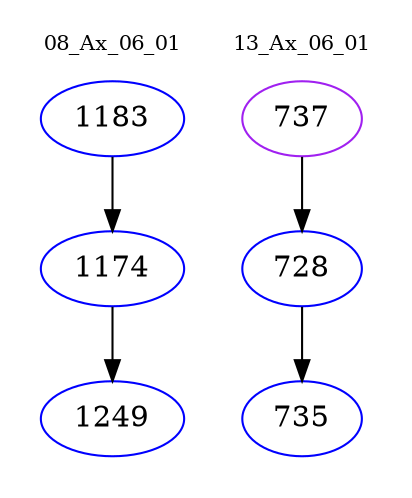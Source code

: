 digraph{
subgraph cluster_0 {
color = white
label = "08_Ax_06_01";
fontsize=10;
T0_1183 [label="1183", color="blue"]
T0_1183 -> T0_1174 [color="black"]
T0_1174 [label="1174", color="blue"]
T0_1174 -> T0_1249 [color="black"]
T0_1249 [label="1249", color="blue"]
}
subgraph cluster_1 {
color = white
label = "13_Ax_06_01";
fontsize=10;
T1_737 [label="737", color="purple"]
T1_737 -> T1_728 [color="black"]
T1_728 [label="728", color="blue"]
T1_728 -> T1_735 [color="black"]
T1_735 [label="735", color="blue"]
}
}
